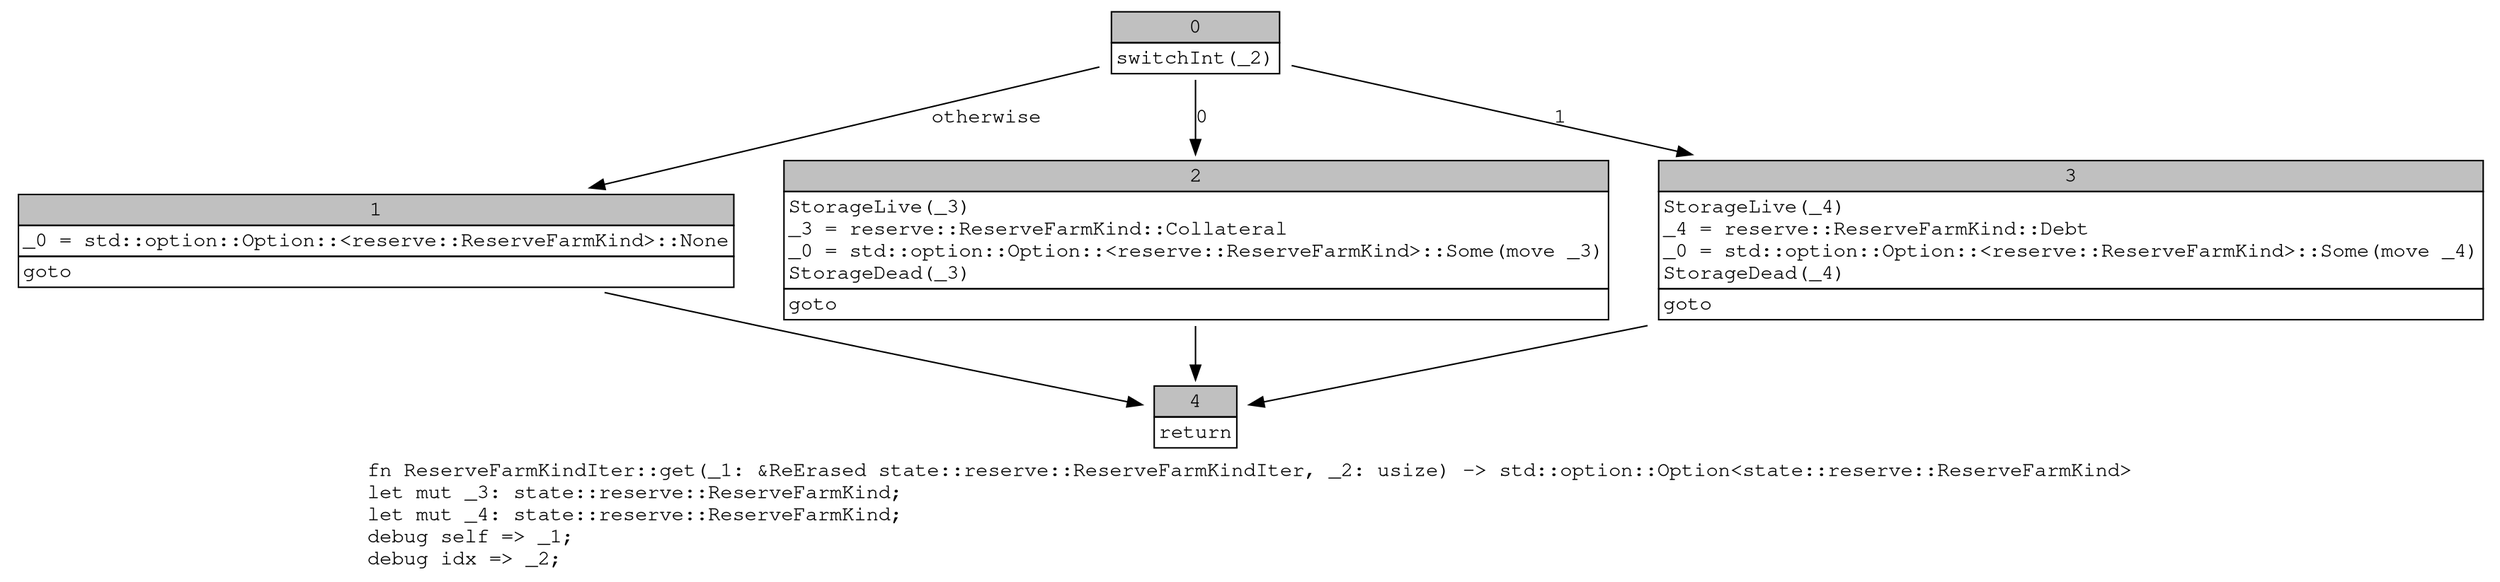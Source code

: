 digraph Mir_0_9200 {
    graph [fontname="Courier, monospace"];
    node [fontname="Courier, monospace"];
    edge [fontname="Courier, monospace"];
    label=<fn ReserveFarmKindIter::get(_1: &amp;ReErased state::reserve::ReserveFarmKindIter, _2: usize) -&gt; std::option::Option&lt;state::reserve::ReserveFarmKind&gt;<br align="left"/>let mut _3: state::reserve::ReserveFarmKind;<br align="left"/>let mut _4: state::reserve::ReserveFarmKind;<br align="left"/>debug self =&gt; _1;<br align="left"/>debug idx =&gt; _2;<br align="left"/>>;
    bb0__0_9200 [shape="none", label=<<table border="0" cellborder="1" cellspacing="0"><tr><td bgcolor="gray" align="center" colspan="1">0</td></tr><tr><td align="left">switchInt(_2)</td></tr></table>>];
    bb1__0_9200 [shape="none", label=<<table border="0" cellborder="1" cellspacing="0"><tr><td bgcolor="gray" align="center" colspan="1">1</td></tr><tr><td align="left" balign="left">_0 = std::option::Option::&lt;reserve::ReserveFarmKind&gt;::None<br/></td></tr><tr><td align="left">goto</td></tr></table>>];
    bb2__0_9200 [shape="none", label=<<table border="0" cellborder="1" cellspacing="0"><tr><td bgcolor="gray" align="center" colspan="1">2</td></tr><tr><td align="left" balign="left">StorageLive(_3)<br/>_3 = reserve::ReserveFarmKind::Collateral<br/>_0 = std::option::Option::&lt;reserve::ReserveFarmKind&gt;::Some(move _3)<br/>StorageDead(_3)<br/></td></tr><tr><td align="left">goto</td></tr></table>>];
    bb3__0_9200 [shape="none", label=<<table border="0" cellborder="1" cellspacing="0"><tr><td bgcolor="gray" align="center" colspan="1">3</td></tr><tr><td align="left" balign="left">StorageLive(_4)<br/>_4 = reserve::ReserveFarmKind::Debt<br/>_0 = std::option::Option::&lt;reserve::ReserveFarmKind&gt;::Some(move _4)<br/>StorageDead(_4)<br/></td></tr><tr><td align="left">goto</td></tr></table>>];
    bb4__0_9200 [shape="none", label=<<table border="0" cellborder="1" cellspacing="0"><tr><td bgcolor="gray" align="center" colspan="1">4</td></tr><tr><td align="left">return</td></tr></table>>];
    bb0__0_9200 -> bb2__0_9200 [label="0"];
    bb0__0_9200 -> bb3__0_9200 [label="1"];
    bb0__0_9200 -> bb1__0_9200 [label="otherwise"];
    bb1__0_9200 -> bb4__0_9200 [label=""];
    bb2__0_9200 -> bb4__0_9200 [label=""];
    bb3__0_9200 -> bb4__0_9200 [label=""];
}
